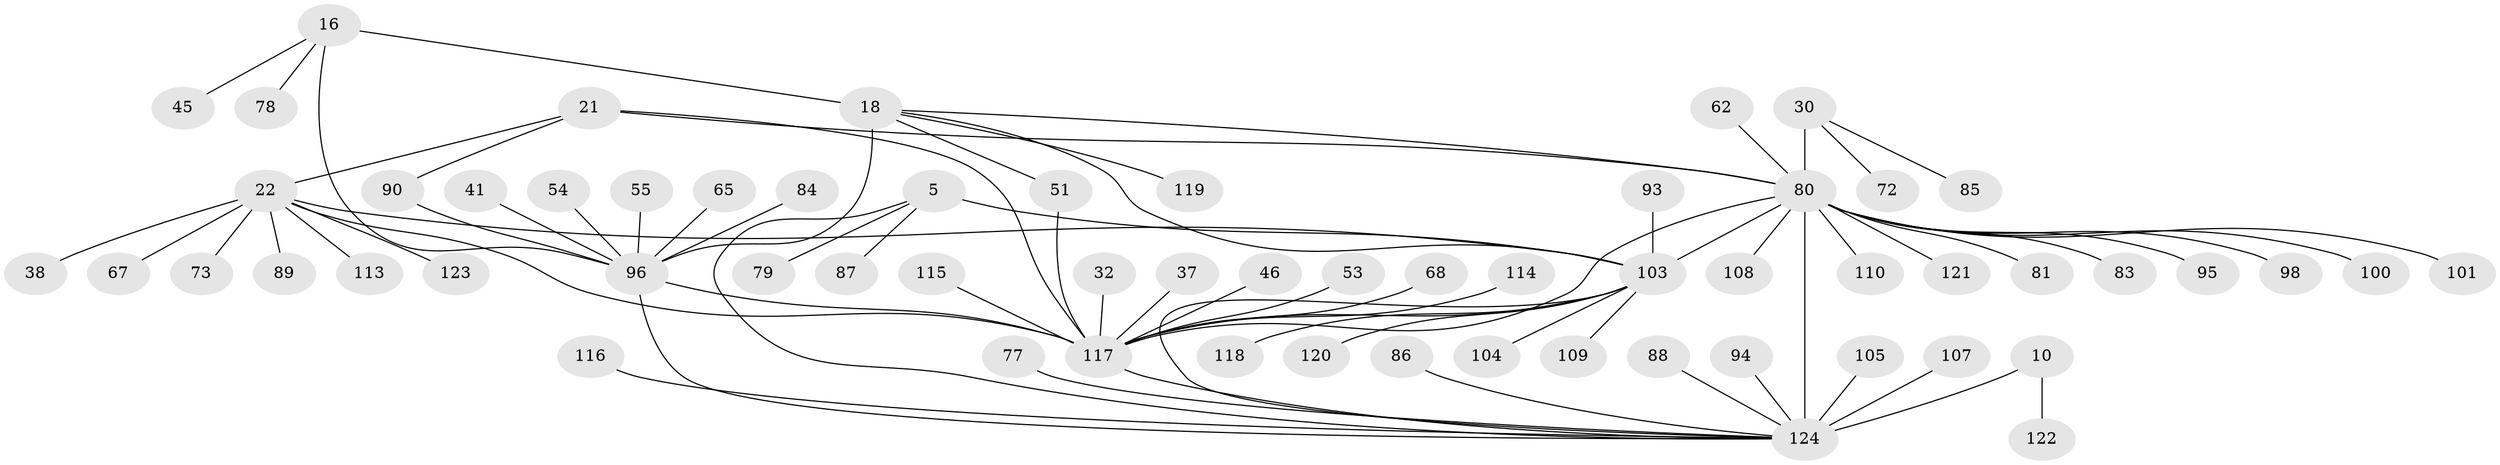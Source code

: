// original degree distribution, {6: 0.06451612903225806, 10: 0.008064516129032258, 9: 0.04838709677419355, 7: 0.03225806451612903, 8: 0.024193548387096774, 14: 0.008064516129032258, 5: 0.008064516129032258, 11: 0.024193548387096774, 15: 0.008064516129032258, 12: 0.016129032258064516, 1: 0.5887096774193549, 4: 0.008064516129032258, 3: 0.03225806451612903, 2: 0.12903225806451613}
// Generated by graph-tools (version 1.1) at 2025/55/03/09/25 04:55:46]
// undirected, 62 vertices, 74 edges
graph export_dot {
graph [start="1"]
  node [color=gray90,style=filled];
  5 [super="+1"];
  10 [super="+9"];
  16 [super="+14"];
  18 [super="+13"];
  21 [super="+20"];
  22 [super="+19"];
  30 [super="+25"];
  32;
  37;
  38;
  41 [super="+40"];
  45;
  46;
  51;
  53;
  54;
  55;
  62;
  65;
  67;
  68;
  72;
  73;
  77;
  78;
  79;
  80 [super="+52+29+44+49+58"];
  81;
  83;
  84;
  85;
  86;
  87;
  88;
  89;
  90;
  93;
  94;
  95 [super="+66"];
  96 [super="+60+17+31"];
  98;
  100;
  101;
  103 [super="+71+91+92"];
  104 [super="+99"];
  105;
  107;
  108;
  109;
  110;
  113;
  114;
  115 [super="+50+61"];
  116;
  117 [super="+112"];
  118;
  119;
  120;
  121 [super="+97"];
  122 [super="+111"];
  123;
  124 [super="+69+102+76+42"];
  5 -- 79;
  5 -- 87;
  5 -- 103 [weight=8];
  5 -- 124;
  10 -- 122;
  10 -- 124 [weight=8];
  16 -- 18 [weight=4];
  16 -- 45;
  16 -- 78;
  16 -- 96 [weight=4];
  18 -- 51;
  18 -- 119;
  18 -- 103;
  18 -- 96 [weight=4];
  18 -- 80;
  21 -- 22 [weight=4];
  21 -- 90;
  21 -- 80;
  21 -- 117 [weight=4];
  22 -- 73;
  22 -- 113;
  22 -- 67;
  22 -- 38;
  22 -- 89;
  22 -- 123;
  22 -- 117 [weight=4];
  22 -- 103;
  30 -- 85;
  30 -- 72;
  30 -- 80 [weight=8];
  32 -- 117;
  37 -- 117;
  41 -- 96;
  46 -- 117;
  51 -- 117;
  53 -- 117;
  54 -- 96;
  55 -- 96;
  62 -- 80;
  65 -- 96;
  68 -- 117;
  77 -- 124;
  80 -- 81;
  80 -- 83;
  80 -- 95;
  80 -- 98;
  80 -- 100;
  80 -- 101;
  80 -- 103;
  80 -- 108;
  80 -- 110;
  80 -- 117 [weight=4];
  80 -- 121;
  80 -- 124;
  84 -- 96;
  86 -- 124;
  88 -- 124;
  90 -- 96;
  93 -- 103;
  94 -- 124;
  96 -- 117;
  96 -- 124;
  103 -- 104;
  103 -- 109;
  103 -- 117;
  103 -- 118;
  103 -- 120;
  103 -- 124;
  105 -- 124;
  107 -- 124;
  114 -- 117;
  115 -- 117;
  116 -- 124;
  117 -- 124 [weight=2];
}
